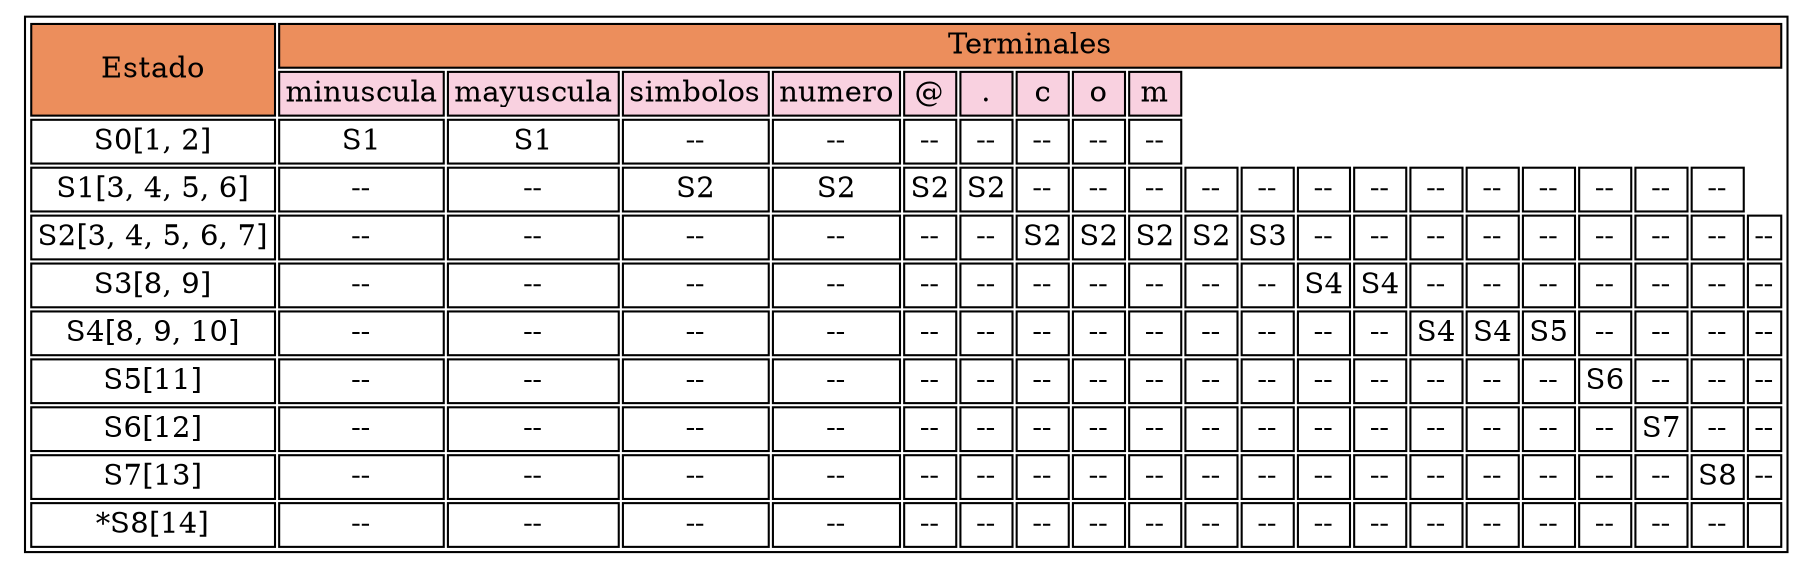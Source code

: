 digraph H {

	parent [
		shape=plaintext
		label=<
			<table border='1' cellborder='1'>

				<tr>
					<td bgcolor = "#EC8E5C" colspan="1" rowspan= "2">Estado</td>
					<td bgcolor = "#EC8E5C" colspan= "20">Terminales</td>
				</tr>

				<tr>
					<td bgcolor = "#F9D1E0" >minuscula</td>
					<td bgcolor = "#F9D1E0" >mayuscula</td>
					<td bgcolor = "#F9D1E0" >simbolos</td>
					<td bgcolor = "#F9D1E0" >numero</td>
					<td bgcolor = "#F9D1E0" >@</td>
					<td bgcolor = "#F9D1E0" >.</td>
					<td bgcolor = "#F9D1E0" >c</td>
					<td bgcolor = "#F9D1E0" >o</td>
					<td bgcolor = "#F9D1E0" >m</td>
				</tr>

				<tr>
					<td>S0[1, 2]</td>
					
					<td>S1</td>
					<td>S1</td>
					<td>--</td>
					<td>--</td>
					<td>--</td>
					<td>--</td>
					<td>--</td>
					<td>--</td>
					<td>--</td>
			
				</tr>

				<tr>
					<td>S1[3, 4, 5, 6]</td>
					<td>--</td>
					<td>--</td>
					<td>S2</td>
					<td>S2</td>
					<td>S2</td>
					<td>S2</td>
					<td>--</td>
					<td>--</td>
					<td>--</td>
					<td>--</td>
					<td>--</td>
					<td>--</td>
					<td>--</td>
					<td>--</td>
					<td>--</td>
					<td>--</td>
					<td>--</td>
					<td>--</td>
					<td>--</td>
				</tr>

				<tr>
					<td>S2[3, 4, 5, 6, 7]</td>
					<td>--</td>
					<td>--</td>
					<td>--</td>
					<td>--</td>
					<td>--</td>
					<td>--</td>
					<td>S2</td>
					<td>S2</td>
					<td>S2</td>
					<td>S2</td>
					<td>S3</td>
					<td>--</td>
					<td>--</td>
					<td>--</td>
					<td>--</td>
					<td>--</td>
					<td>--</td>
					<td>--</td>
					<td>--</td>
					<td>--</td>
				</tr>

				<tr>
					<td>S3[8, 9]</td>
					<td>--</td>
					<td>--</td>
					<td>--</td>
					<td>--</td>
					<td>--</td>
					<td>--</td>
					<td>--</td>
					<td>--</td>
					<td>--</td>
					<td>--</td>
					<td>--</td>
					<td>S4</td>
					<td>S4</td>
					<td>--</td>
					<td>--</td>
					<td>--</td>
					<td>--</td>
					<td>--</td>
					<td>--</td>
					<td>--</td>
				</tr>

				<tr>
					<td>S4[8, 9, 10]</td>
					<td>--</td>
					<td>--</td>
					<td>--</td>
					<td>--</td>
					<td>--</td>
					<td>--</td>
					<td>--</td>
					<td>--</td>
					<td>--</td>
					<td>--</td>
					<td>--</td>
					<td>--</td>
					<td>--</td>
					<td>S4</td>
					<td>S4</td>
					<td>S5</td>
					<td>--</td>
					<td>--</td>
					<td>--</td>
					<td>--</td>
				</tr>

				<tr>
					<td>S5[11]</td>
					<td>--</td>
					<td>--</td>
					<td>--</td>
					<td>--</td>
					<td>--</td>
					<td>--</td>
					<td>--</td>
					<td>--</td>
					<td>--</td>
					<td>--</td>
					<td>--</td>
					<td>--</td>
					<td>--</td>
					<td>--</td>
					<td>--</td>
					<td>--</td>
					<td>S6</td>
					<td>--</td>
					<td>--</td>
					<td>--</td>
				</tr>

				<tr>
					<td>S6[12]</td>
					<td>--</td>
					<td>--</td>
					<td>--</td>
					<td>--</td>
					<td>--</td>
					<td>--</td>
					<td>--</td>
					<td>--</td>
					<td>--</td>
					<td>--</td>
					<td>--</td>
					<td>--</td>
					<td>--</td>
					<td>--</td>
					<td>--</td>
					<td>--</td>
					<td>--</td>
					<td>S7</td>
					<td>--</td>
					<td>--</td>
				</tr>

				<tr>
					<td>S7[13]</td>
					<td>--</td>
					<td>--</td>
					<td>--</td>
					<td>--</td>
					<td>--</td>
					<td>--</td>
					<td>--</td>
					<td>--</td>
					<td>--</td>
					<td>--</td>
					<td>--</td>
					<td>--</td>
					<td>--</td>
					<td>--</td>
					<td>--</td>
					<td>--</td>
					<td>--</td>
					<td>--</td>
					<td>S8</td>
					<td>--</td>
				</tr>

				<tr>
					<td>*S8[14]</td>
					<td>--</td>
					<td>--</td>
					<td>--</td>
					<td>--</td>
					<td>--</td>
					<td>--</td>
					<td>--</td>
					<td>--</td>
					<td>--</td>
					<td>--</td>
					<td>--</td>
					<td>--</td>
					<td>--</td>
					<td>--</td>
					<td>--</td>
					<td>--</td>
					<td>--</td>
					<td>--</td>
					<td>--</td>
					<td></td>
				</tr>

			</table>
	>];

}